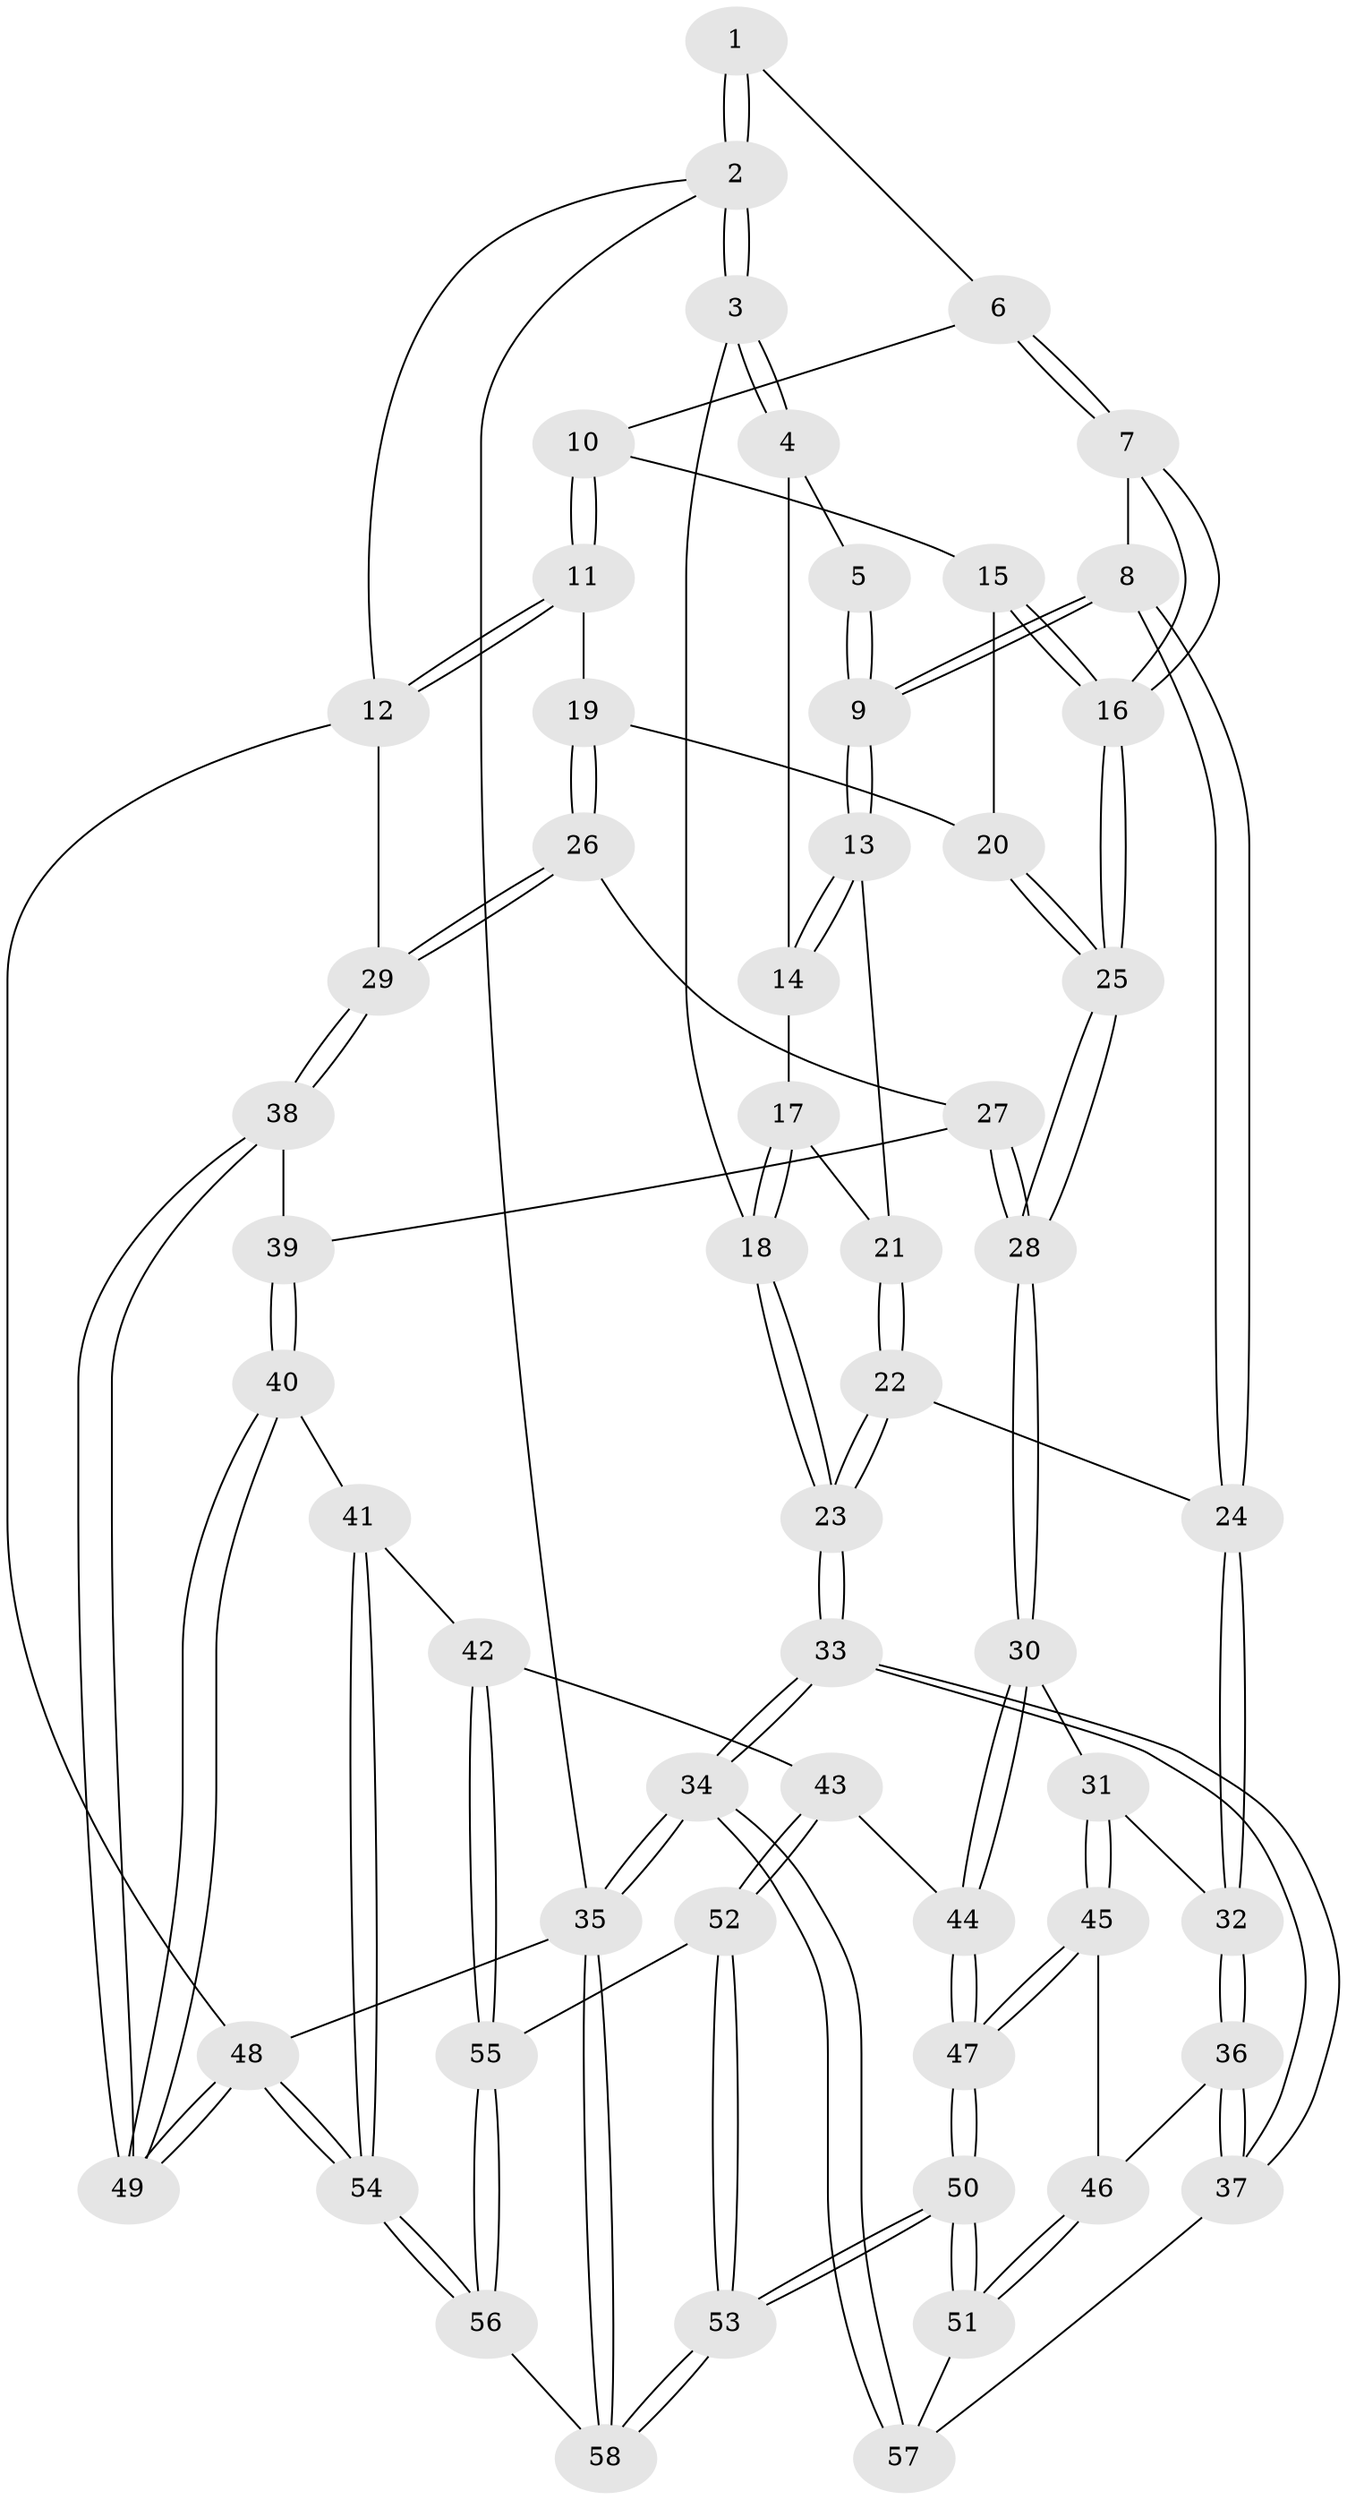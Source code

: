 // Generated by graph-tools (version 1.1) at 2025/38/03/09/25 02:38:52]
// undirected, 58 vertices, 142 edges
graph export_dot {
graph [start="1"]
  node [color=gray90,style=filled];
  1 [pos="+0.33862369646272755+0"];
  2 [pos="+0+0"];
  3 [pos="+0+0"];
  4 [pos="+0.02945656750581568+0.09536830059327488"];
  5 [pos="+0.323051965311326+0"];
  6 [pos="+0.6926509116703481+0"];
  7 [pos="+0.475046409827066+0.2850699901072025"];
  8 [pos="+0.36204321112868404+0.2771383311466146"];
  9 [pos="+0.30916735635132264+0.19987282303750745"];
  10 [pos="+0.9088903083076955+0"];
  11 [pos="+1+0"];
  12 [pos="+1+0"];
  13 [pos="+0.24513054496408337+0.1921016797456631"];
  14 [pos="+0.10475371229225537+0.14336253899533566"];
  15 [pos="+0.7949941236735295+0.13567910849425627"];
  16 [pos="+0.5588436479806514+0.32957260115473497"];
  17 [pos="+0.0405289018355523+0.27871044131305667"];
  18 [pos="+0+0.28113798131139883"];
  19 [pos="+0.8735599516918823+0.34305993640269933"];
  20 [pos="+0.8638686350536231+0.3353348839262791"];
  21 [pos="+0.07407169157079124+0.29726316319000795"];
  22 [pos="+0.09888107763497282+0.4115200088501754"];
  23 [pos="+0+0.5408451099655737"];
  24 [pos="+0.2919231686751307+0.39728917390116875"];
  25 [pos="+0.5840805226601091+0.3647638298571142"];
  26 [pos="+0.9199471493968306+0.4035447370173025"];
  27 [pos="+0.7713084999544524+0.5049901616325184"];
  28 [pos="+0.6380660942840418+0.5447544661783088"];
  29 [pos="+1+0.48683308750102766"];
  30 [pos="+0.634117583852598+0.5629625547367192"];
  31 [pos="+0.4313745767181697+0.6206383752228304"];
  32 [pos="+0.2924667244025847+0.46040147775723567"];
  33 [pos="+0+0.8436336741172579"];
  34 [pos="+0+1"];
  35 [pos="+0+1"];
  36 [pos="+0.11079550553866936+0.7396163139579435"];
  37 [pos="+0.10327277560592474+0.7434770930591085"];
  38 [pos="+1+0.5864549198546526"];
  39 [pos="+0.842932976706481+0.5620282077300973"];
  40 [pos="+0.8340226090098606+0.738593635934567"];
  41 [pos="+0.8133638060749053+0.7459951971158764"];
  42 [pos="+0.7951877160939628+0.7493149144365623"];
  43 [pos="+0.7465214997384331+0.7300050407649782"];
  44 [pos="+0.6888569074925285+0.7029511461986698"];
  45 [pos="+0.39548534625424064+0.7023579758872515"];
  46 [pos="+0.35600243920229513+0.7394420804490899"];
  47 [pos="+0.5926608512264204+0.8008773027058611"];
  48 [pos="+1+1"];
  49 [pos="+1+0.6599571905703548"];
  50 [pos="+0.5164501885329239+0.9769154184220167"];
  51 [pos="+0.427647614822672+0.9068897862532986"];
  52 [pos="+0.6745300685979695+0.9491631617225226"];
  53 [pos="+0.5364120555246261+1"];
  54 [pos="+1+1"];
  55 [pos="+0.7930939622749702+0.8831846700025002"];
  56 [pos="+1+1"];
  57 [pos="+0.37256480377511436+0.9110546927226908"];
  58 [pos="+0.541986247204693+1"];
  1 -- 2;
  1 -- 2;
  1 -- 6;
  2 -- 3;
  2 -- 3;
  2 -- 12;
  2 -- 35;
  3 -- 4;
  3 -- 4;
  3 -- 18;
  4 -- 5;
  4 -- 14;
  5 -- 9;
  5 -- 9;
  6 -- 7;
  6 -- 7;
  6 -- 10;
  7 -- 8;
  7 -- 16;
  7 -- 16;
  8 -- 9;
  8 -- 9;
  8 -- 24;
  8 -- 24;
  9 -- 13;
  9 -- 13;
  10 -- 11;
  10 -- 11;
  10 -- 15;
  11 -- 12;
  11 -- 12;
  11 -- 19;
  12 -- 29;
  12 -- 48;
  13 -- 14;
  13 -- 14;
  13 -- 21;
  14 -- 17;
  15 -- 16;
  15 -- 16;
  15 -- 20;
  16 -- 25;
  16 -- 25;
  17 -- 18;
  17 -- 18;
  17 -- 21;
  18 -- 23;
  18 -- 23;
  19 -- 20;
  19 -- 26;
  19 -- 26;
  20 -- 25;
  20 -- 25;
  21 -- 22;
  21 -- 22;
  22 -- 23;
  22 -- 23;
  22 -- 24;
  23 -- 33;
  23 -- 33;
  24 -- 32;
  24 -- 32;
  25 -- 28;
  25 -- 28;
  26 -- 27;
  26 -- 29;
  26 -- 29;
  27 -- 28;
  27 -- 28;
  27 -- 39;
  28 -- 30;
  28 -- 30;
  29 -- 38;
  29 -- 38;
  30 -- 31;
  30 -- 44;
  30 -- 44;
  31 -- 32;
  31 -- 45;
  31 -- 45;
  32 -- 36;
  32 -- 36;
  33 -- 34;
  33 -- 34;
  33 -- 37;
  33 -- 37;
  34 -- 35;
  34 -- 35;
  34 -- 57;
  34 -- 57;
  35 -- 58;
  35 -- 58;
  35 -- 48;
  36 -- 37;
  36 -- 37;
  36 -- 46;
  37 -- 57;
  38 -- 39;
  38 -- 49;
  38 -- 49;
  39 -- 40;
  39 -- 40;
  40 -- 41;
  40 -- 49;
  40 -- 49;
  41 -- 42;
  41 -- 54;
  41 -- 54;
  42 -- 43;
  42 -- 55;
  42 -- 55;
  43 -- 44;
  43 -- 52;
  43 -- 52;
  44 -- 47;
  44 -- 47;
  45 -- 46;
  45 -- 47;
  45 -- 47;
  46 -- 51;
  46 -- 51;
  47 -- 50;
  47 -- 50;
  48 -- 49;
  48 -- 49;
  48 -- 54;
  48 -- 54;
  50 -- 51;
  50 -- 51;
  50 -- 53;
  50 -- 53;
  51 -- 57;
  52 -- 53;
  52 -- 53;
  52 -- 55;
  53 -- 58;
  53 -- 58;
  54 -- 56;
  54 -- 56;
  55 -- 56;
  55 -- 56;
  56 -- 58;
}

